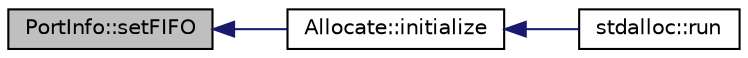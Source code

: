 digraph "PortInfo::setFIFO"
{
 // INTERACTIVE_SVG=YES
  bgcolor="transparent";
  edge [fontname="Helvetica",fontsize="10",labelfontname="Helvetica",labelfontsize="10"];
  node [fontname="Helvetica",fontsize="10",shape=record];
  rankdir="LR";
  Node1 [label="PortInfo::setFIFO",height=0.2,width=0.4,color="black", fillcolor="grey75", style="filled", fontcolor="black"];
  Node1 -> Node2 [dir="back",color="midnightblue",fontsize="10",style="solid",fontname="Helvetica"];
  Node2 [label="Allocate::initialize",height=0.2,width=0.4,color="black",URL="$class_allocate.html#a1d5c71b5cd6fc9671ed82d9c1d04965c"];
  Node2 -> Node3 [dir="back",color="midnightblue",fontsize="10",style="solid",fontname="Helvetica"];
  Node3 [label="stdalloc::run",height=0.2,width=0.4,color="black",URL="$classstdalloc.html#a60438b15948ce354b52b03ba6d975de0"];
}
